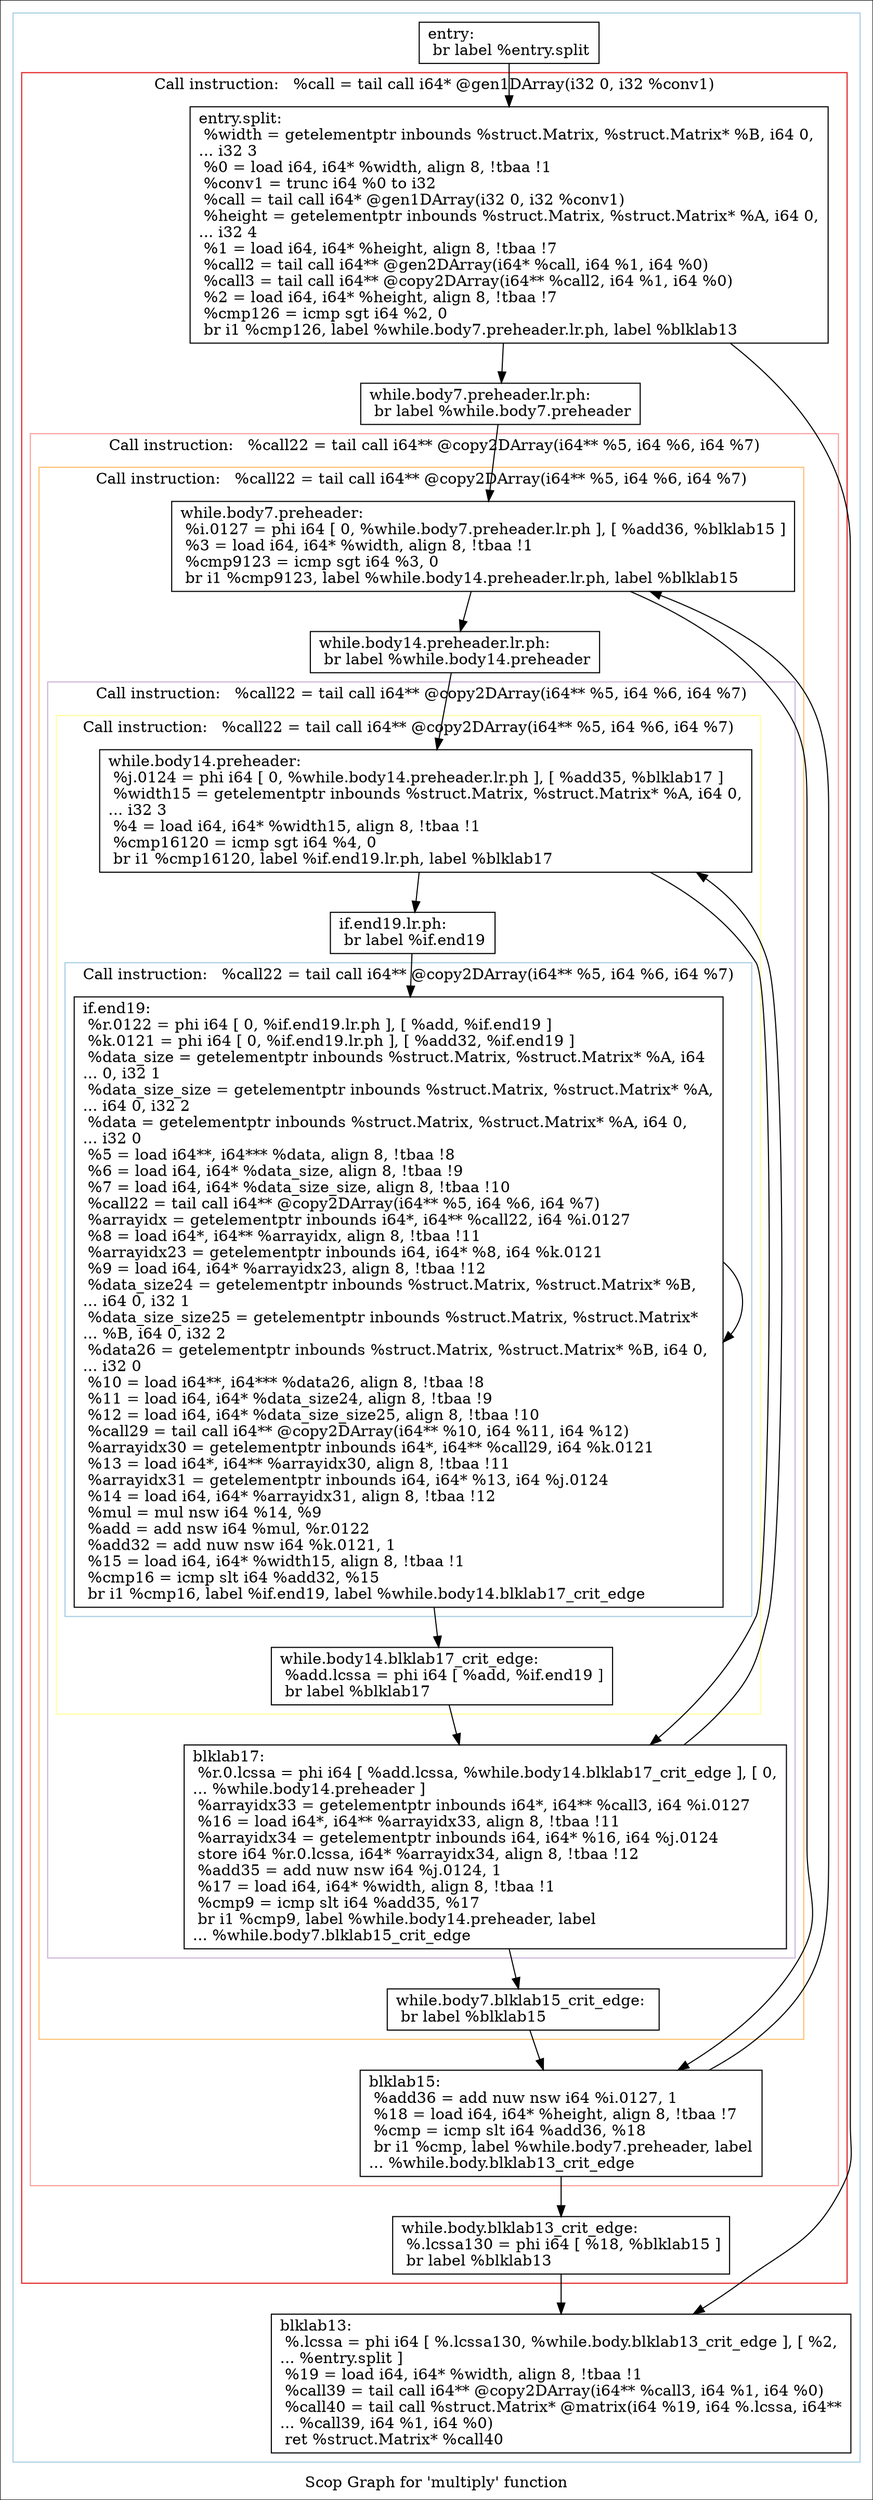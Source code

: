 digraph "Scop Graph for 'multiply' function" {
	label="Scop Graph for 'multiply' function";

	Node0x9ed9030 [shape=record,label="{entry:\l  br label %entry.split\l}"];
	Node0x9ed9030 -> Node0x9ed88f0;
	Node0x9ed88f0 [shape=record,label="{entry.split:                                      \l  %width = getelementptr inbounds %struct.Matrix, %struct.Matrix* %B, i64 0,\l... i32 3\l  %0 = load i64, i64* %width, align 8, !tbaa !1\l  %conv1 = trunc i64 %0 to i32\l  %call = tail call i64* @gen1DArray(i32 0, i32 %conv1)\l  %height = getelementptr inbounds %struct.Matrix, %struct.Matrix* %A, i64 0,\l... i32 4\l  %1 = load i64, i64* %height, align 8, !tbaa !7\l  %call2 = tail call i64** @gen2DArray(i64* %call, i64 %1, i64 %0)\l  %call3 = tail call i64** @copy2DArray(i64** %call2, i64 %1, i64 %0)\l  %2 = load i64, i64* %height, align 8, !tbaa !7\l  %cmp126 = icmp sgt i64 %2, 0\l  br i1 %cmp126, label %while.body7.preheader.lr.ph, label %blklab13\l}"];
	Node0x9ed88f0 -> Node0x9e7a7b0;
	Node0x9ed88f0 -> Node0x9e9f560;
	Node0x9e7a7b0 [shape=record,label="{while.body7.preheader.lr.ph:                      \l  br label %while.body7.preheader\l}"];
	Node0x9e7a7b0 -> Node0x9ed7cb0;
	Node0x9ed7cb0 [shape=record,label="{while.body7.preheader:                            \l  %i.0127 = phi i64 [ 0, %while.body7.preheader.lr.ph ], [ %add36, %blklab15 ]\l  %3 = load i64, i64* %width, align 8, !tbaa !1\l  %cmp9123 = icmp sgt i64 %3, 0\l  br i1 %cmp9123, label %while.body14.preheader.lr.ph, label %blklab15\l}"];
	Node0x9ed7cb0 -> Node0x9ed9000;
	Node0x9ed7cb0 -> Node0x9ed7bd0;
	Node0x9ed9000 [shape=record,label="{while.body14.preheader.lr.ph:                     \l  br label %while.body14.preheader\l}"];
	Node0x9ed9000 -> Node0x9ed7680;
	Node0x9ed7680 [shape=record,label="{while.body14.preheader:                           \l  %j.0124 = phi i64 [ 0, %while.body14.preheader.lr.ph ], [ %add35, %blklab17 ]\l  %width15 = getelementptr inbounds %struct.Matrix, %struct.Matrix* %A, i64 0,\l... i32 3\l  %4 = load i64, i64* %width15, align 8, !tbaa !1\l  %cmp16120 = icmp sgt i64 %4, 0\l  br i1 %cmp16120, label %if.end19.lr.ph, label %blklab17\l}"];
	Node0x9ed7680 -> Node0x9eda3a0;
	Node0x9ed7680 -> Node0x9eda3c0;
	Node0x9eda3a0 [shape=record,label="{if.end19.lr.ph:                                   \l  br label %if.end19\l}"];
	Node0x9eda3a0 -> Node0x9ee5be0;
	Node0x9ee5be0 [shape=record,label="{if.end19:                                         \l  %r.0122 = phi i64 [ 0, %if.end19.lr.ph ], [ %add, %if.end19 ]\l  %k.0121 = phi i64 [ 0, %if.end19.lr.ph ], [ %add32, %if.end19 ]\l  %data_size = getelementptr inbounds %struct.Matrix, %struct.Matrix* %A, i64\l... 0, i32 1\l  %data_size_size = getelementptr inbounds %struct.Matrix, %struct.Matrix* %A,\l... i64 0, i32 2\l  %data = getelementptr inbounds %struct.Matrix, %struct.Matrix* %A, i64 0,\l... i32 0\l  %5 = load i64**, i64*** %data, align 8, !tbaa !8\l  %6 = load i64, i64* %data_size, align 8, !tbaa !9\l  %7 = load i64, i64* %data_size_size, align 8, !tbaa !10\l  %call22 = tail call i64** @copy2DArray(i64** %5, i64 %6, i64 %7)\l  %arrayidx = getelementptr inbounds i64*, i64** %call22, i64 %i.0127\l  %8 = load i64*, i64** %arrayidx, align 8, !tbaa !11\l  %arrayidx23 = getelementptr inbounds i64, i64* %8, i64 %k.0121\l  %9 = load i64, i64* %arrayidx23, align 8, !tbaa !12\l  %data_size24 = getelementptr inbounds %struct.Matrix, %struct.Matrix* %B,\l... i64 0, i32 1\l  %data_size_size25 = getelementptr inbounds %struct.Matrix, %struct.Matrix*\l... %B, i64 0, i32 2\l  %data26 = getelementptr inbounds %struct.Matrix, %struct.Matrix* %B, i64 0,\l... i32 0\l  %10 = load i64**, i64*** %data26, align 8, !tbaa !8\l  %11 = load i64, i64* %data_size24, align 8, !tbaa !9\l  %12 = load i64, i64* %data_size_size25, align 8, !tbaa !10\l  %call29 = tail call i64** @copy2DArray(i64** %10, i64 %11, i64 %12)\l  %arrayidx30 = getelementptr inbounds i64*, i64** %call29, i64 %k.0121\l  %13 = load i64*, i64** %arrayidx30, align 8, !tbaa !11\l  %arrayidx31 = getelementptr inbounds i64, i64* %13, i64 %j.0124\l  %14 = load i64, i64* %arrayidx31, align 8, !tbaa !12\l  %mul = mul nsw i64 %14, %9\l  %add = add nsw i64 %mul, %r.0122\l  %add32 = add nuw nsw i64 %k.0121, 1\l  %15 = load i64, i64* %width15, align 8, !tbaa !1\l  %cmp16 = icmp slt i64 %add32, %15\l  br i1 %cmp16, label %if.end19, label %while.body14.blklab17_crit_edge\l}"];
	Node0x9ee5be0 -> Node0x9ee5be0[constraint=false];
	Node0x9ee5be0 -> Node0x9ee5c80;
	Node0x9ee5c80 [shape=record,label="{while.body14.blklab17_crit_edge:                  \l  %add.lcssa = phi i64 [ %add, %if.end19 ]\l  br label %blklab17\l}"];
	Node0x9ee5c80 -> Node0x9eda3c0;
	Node0x9eda3c0 [shape=record,label="{blklab17:                                         \l  %r.0.lcssa = phi i64 [ %add.lcssa, %while.body14.blklab17_crit_edge ], [ 0,\l... %while.body14.preheader ]\l  %arrayidx33 = getelementptr inbounds i64*, i64** %call3, i64 %i.0127\l  %16 = load i64*, i64** %arrayidx33, align 8, !tbaa !11\l  %arrayidx34 = getelementptr inbounds i64, i64* %16, i64 %j.0124\l  store i64 %r.0.lcssa, i64* %arrayidx34, align 8, !tbaa !12\l  %add35 = add nuw nsw i64 %j.0124, 1\l  %17 = load i64, i64* %width, align 8, !tbaa !1\l  %cmp9 = icmp slt i64 %add35, %17\l  br i1 %cmp9, label %while.body14.preheader, label\l... %while.body7.blklab15_crit_edge\l}"];
	Node0x9eda3c0 -> Node0x9ed7680[constraint=false];
	Node0x9eda3c0 -> Node0x9ee5bb0;
	Node0x9ee5bb0 [shape=record,label="{while.body7.blklab15_crit_edge:                   \l  br label %blklab15\l}"];
	Node0x9ee5bb0 -> Node0x9ed7bd0;
	Node0x9ed7bd0 [shape=record,label="{blklab15:                                         \l  %add36 = add nuw nsw i64 %i.0127, 1\l  %18 = load i64, i64* %height, align 8, !tbaa !7\l  %cmp = icmp slt i64 %add36, %18\l  br i1 %cmp, label %while.body7.preheader, label\l... %while.body.blklab13_crit_edge\l}"];
	Node0x9ed7bd0 -> Node0x9ed7cb0[constraint=false];
	Node0x9ed7bd0 -> Node0x9ed75b0;
	Node0x9ed75b0 [shape=record,label="{while.body.blklab13_crit_edge:                    \l  %.lcssa130 = phi i64 [ %18, %blklab15 ]\l  br label %blklab13\l}"];
	Node0x9ed75b0 -> Node0x9e9f560;
	Node0x9e9f560 [shape=record,label="{blklab13:                                         \l  %.lcssa = phi i64 [ %.lcssa130, %while.body.blklab13_crit_edge ], [ %2,\l... %entry.split ]\l  %19 = load i64, i64* %width, align 8, !tbaa !1\l  %call39 = tail call i64** @copy2DArray(i64** %call3, i64 %1, i64 %0)\l  %call40 = tail call %struct.Matrix* @matrix(i64 %19, i64 %.lcssa, i64**\l... %call39, i64 %1, i64 %0)\l  ret %struct.Matrix* %call40\l}"];
	colorscheme = "paired12"
        subgraph cluster_0x9ed8840 {
          label = "";
          style = solid;
          color = 1
          subgraph cluster_0x9ee5530 {
            label = "Call instruction:   %call = tail call i64* @gen1DArray(i32 0, i32 %conv1)";
            style = solid;
            color = 6
            subgraph cluster_0x9ee5740 {
              label = "Call instruction:   %call22 = tail call i64** @copy2DArray(i64** %5, i64 %6, i64 %7)";
              style = solid;
              color = 5
              subgraph cluster_0x9ee56c0 {
                label = "Call instruction:   %call22 = tail call i64** @copy2DArray(i64** %5, i64 %6, i64 %7)";
                style = solid;
                color = 7
                subgraph cluster_0x9ed7830 {
                  label = "Call instruction:   %call22 = tail call i64** @copy2DArray(i64** %5, i64 %6, i64 %7)";
                  style = solid;
                  color = 9
                  subgraph cluster_0x9ed77b0 {
                    label = "Call instruction:   %call22 = tail call i64** @copy2DArray(i64** %5, i64 %6, i64 %7)";
                    style = solid;
                    color = 11
                    subgraph cluster_0x9ed8700 {
                      label = "Call instruction:   %call22 = tail call i64** @copy2DArray(i64** %5, i64 %6, i64 %7)";
                      style = solid;
                      color = 1
                      Node0x9ee5be0;
                    }
                    Node0x9ed7680;
                    Node0x9eda3a0;
                    Node0x9ee5c80;
                  }
                  Node0x9eda3c0;
                }
                Node0x9ed7cb0;
                Node0x9ed9000;
                Node0x9ee5bb0;
              }
              Node0x9ed7bd0;
            }
            Node0x9ed88f0;
            Node0x9e7a7b0;
            Node0x9ed75b0;
          }
          Node0x9ed9030;
          Node0x9e9f560;
        }
}

